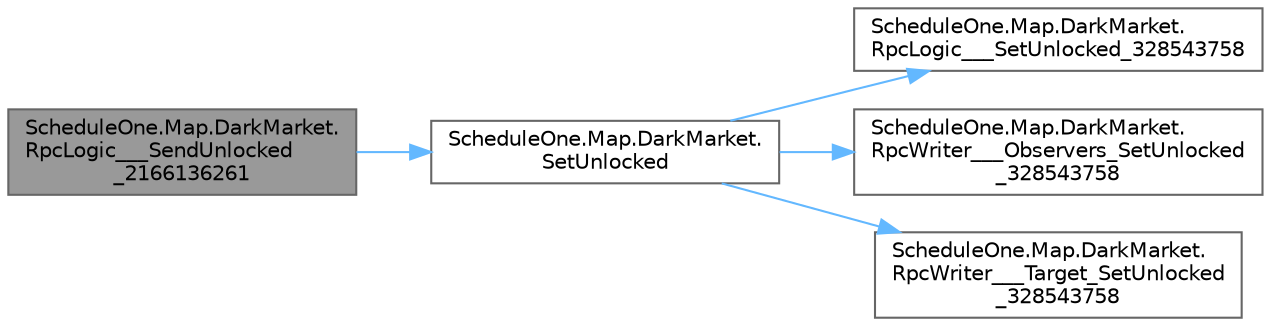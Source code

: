 digraph "ScheduleOne.Map.DarkMarket.RpcLogic___SendUnlocked_2166136261"
{
 // LATEX_PDF_SIZE
  bgcolor="transparent";
  edge [fontname=Helvetica,fontsize=10,labelfontname=Helvetica,labelfontsize=10];
  node [fontname=Helvetica,fontsize=10,shape=box,height=0.2,width=0.4];
  rankdir="LR";
  Node1 [id="Node000001",label="ScheduleOne.Map.DarkMarket.\lRpcLogic___SendUnlocked\l_2166136261",height=0.2,width=0.4,color="gray40", fillcolor="grey60", style="filled", fontcolor="black",tooltip=" "];
  Node1 -> Node2 [id="edge1_Node000001_Node000002",color="steelblue1",style="solid",tooltip=" "];
  Node2 [id="Node000002",label="ScheduleOne.Map.DarkMarket.\lSetUnlocked",height=0.2,width=0.4,color="grey40", fillcolor="white", style="filled",URL="$class_schedule_one_1_1_map_1_1_dark_market.html#ae1f40d3705e4d131930272853b64d8c4",tooltip=" "];
  Node2 -> Node3 [id="edge2_Node000002_Node000003",color="steelblue1",style="solid",tooltip=" "];
  Node3 [id="Node000003",label="ScheduleOne.Map.DarkMarket.\lRpcLogic___SetUnlocked_328543758",height=0.2,width=0.4,color="grey40", fillcolor="white", style="filled",URL="$class_schedule_one_1_1_map_1_1_dark_market.html#a31d974d161872b934f14e061e3031f59",tooltip=" "];
  Node2 -> Node4 [id="edge3_Node000002_Node000004",color="steelblue1",style="solid",tooltip=" "];
  Node4 [id="Node000004",label="ScheduleOne.Map.DarkMarket.\lRpcWriter___Observers_SetUnlocked\l_328543758",height=0.2,width=0.4,color="grey40", fillcolor="white", style="filled",URL="$class_schedule_one_1_1_map_1_1_dark_market.html#a6217adba52a137ffb40c6a890bf6041a",tooltip=" "];
  Node2 -> Node5 [id="edge4_Node000002_Node000005",color="steelblue1",style="solid",tooltip=" "];
  Node5 [id="Node000005",label="ScheduleOne.Map.DarkMarket.\lRpcWriter___Target_SetUnlocked\l_328543758",height=0.2,width=0.4,color="grey40", fillcolor="white", style="filled",URL="$class_schedule_one_1_1_map_1_1_dark_market.html#a2934d267978f35bbc4f535cccbf4002b",tooltip=" "];
}
